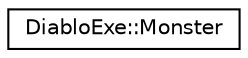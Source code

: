 digraph G
{
  edge [fontname="Helvetica",fontsize="10",labelfontname="Helvetica",labelfontsize="10"];
  node [fontname="Helvetica",fontsize="10",shape=record];
  rankdir="LR";
  Node1 [label="DiabloExe::Monster",height=0.2,width=0.4,color="black", fillcolor="white", style="filled",URL="$struct_diablo_exe_1_1_monster.html"];
}
